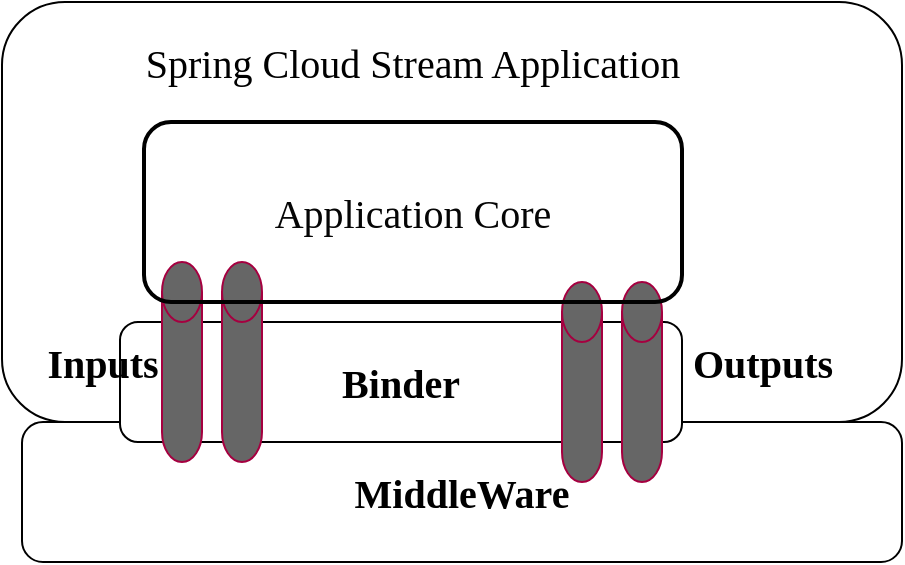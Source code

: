 <mxfile version="14.0.0" type="device"><diagram id="SQAobw1cTjHpgienhdq3" name="Page-1"><mxGraphModel dx="1038" dy="548" grid="1" gridSize="10" guides="1" tooltips="1" connect="1" arrows="1" fold="1" page="0" pageScale="1" pageWidth="827" pageHeight="1169" math="0" shadow="0"><root><mxCell id="0"/><mxCell id="1" parent="0"/><mxCell id="UYfKlCHxYKz2gypOIcdR-1" value="" style="rounded=1;whiteSpace=wrap;html=1;fontFamily=Times New Roman;fontStyle=1;fontSize=20;" vertex="1" parent="1"><mxGeometry x="230" y="100" width="450" height="210" as="geometry"/></mxCell><mxCell id="UYfKlCHxYKz2gypOIcdR-2" value="MiddleWare" style="rounded=1;whiteSpace=wrap;html=1;fontFamily=Times New Roman;fontStyle=1;fontSize=20;" vertex="1" parent="1"><mxGeometry x="240" y="310" width="440" height="70" as="geometry"/></mxCell><mxCell id="UYfKlCHxYKz2gypOIcdR-3" value="Binder" style="rounded=1;whiteSpace=wrap;html=1;fontFamily=Times New Roman;fontStyle=1;fontSize=20;" vertex="1" parent="1"><mxGeometry x="289" y="260" width="281" height="60" as="geometry"/></mxCell><mxCell id="UYfKlCHxYKz2gypOIcdR-4" value="" style="shape=cylinder3;whiteSpace=wrap;html=1;boundedLbl=1;backgroundOutline=1;size=15;strokeColor=#A50040;fontColor=#ffffff;fillColor=#666666;fontFamily=Times New Roman;fontStyle=1;fontSize=20;perimeterSpacing=17;" vertex="1" parent="1"><mxGeometry x="310" y="230" width="20" height="100" as="geometry"/></mxCell><mxCell id="UYfKlCHxYKz2gypOIcdR-9" value="" style="shape=cylinder3;whiteSpace=wrap;html=1;boundedLbl=1;backgroundOutline=1;size=15;strokeColor=#A50040;fontColor=#ffffff;fillColor=#666666;fontFamily=Times New Roman;fontStyle=1;fontSize=20;" vertex="1" parent="1"><mxGeometry x="340" y="230" width="20" height="100" as="geometry"/></mxCell><mxCell id="UYfKlCHxYKz2gypOIcdR-10" value="" style="shape=cylinder3;whiteSpace=wrap;html=1;boundedLbl=1;backgroundOutline=1;size=15;strokeColor=#A50040;fontColor=#ffffff;fillColor=#666666;fontFamily=Times New Roman;fontStyle=1;fontSize=20;" vertex="1" parent="1"><mxGeometry x="510" y="240" width="20" height="100" as="geometry"/></mxCell><mxCell id="UYfKlCHxYKz2gypOIcdR-11" value="" style="shape=cylinder3;whiteSpace=wrap;html=1;boundedLbl=1;backgroundOutline=1;size=15;strokeColor=#A50040;fontColor=#ffffff;fillColor=#666666;fontFamily=Times New Roman;fontStyle=1;fontSize=20;" vertex="1" parent="1"><mxGeometry x="540" y="240" width="20" height="100" as="geometry"/></mxCell><mxCell id="UYfKlCHxYKz2gypOIcdR-13" value="Inputs" style="text;html=1;strokeColor=none;fillColor=none;align=center;verticalAlign=middle;whiteSpace=wrap;rounded=0;strokeWidth=2;fontSize=20;fontFamily=Times New Roman;fontStyle=1" vertex="1" parent="1"><mxGeometry x="260" y="270" width="41" height="20" as="geometry"/></mxCell><mxCell id="UYfKlCHxYKz2gypOIcdR-14" value="Outputs" style="text;html=1;strokeColor=none;fillColor=none;align=center;verticalAlign=middle;whiteSpace=wrap;rounded=0;strokeWidth=2;fontSize=20;fontFamily=Times New Roman;fontStyle=1" vertex="1" parent="1"><mxGeometry x="590" y="270" width="41" height="20" as="geometry"/></mxCell><mxCell id="UYfKlCHxYKz2gypOIcdR-17" value="&lt;font color=&quot;#050505&quot;&gt;Application Core&lt;/font&gt;" style="rounded=1;whiteSpace=wrap;html=1;strokeWidth=2;fontFamily=Times New Roman;fontSize=20;labelBackgroundColor=#ffffff;fontColor=#FFFFFF;labelBorderColor=none;fillColor=none;" vertex="1" parent="1"><mxGeometry x="301" y="160" width="269" height="90" as="geometry"/></mxCell><mxCell id="UYfKlCHxYKz2gypOIcdR-20" value="Spring Cloud Stream Application" style="text;html=1;strokeColor=none;fillColor=none;align=center;verticalAlign=middle;whiteSpace=wrap;rounded=0;labelBackgroundColor=#ffffff;fontFamily=Times New Roman;fontSize=20;" vertex="1" parent="1"><mxGeometry x="288.25" y="110" width="294.5" height="40" as="geometry"/></mxCell></root></mxGraphModel></diagram></mxfile>